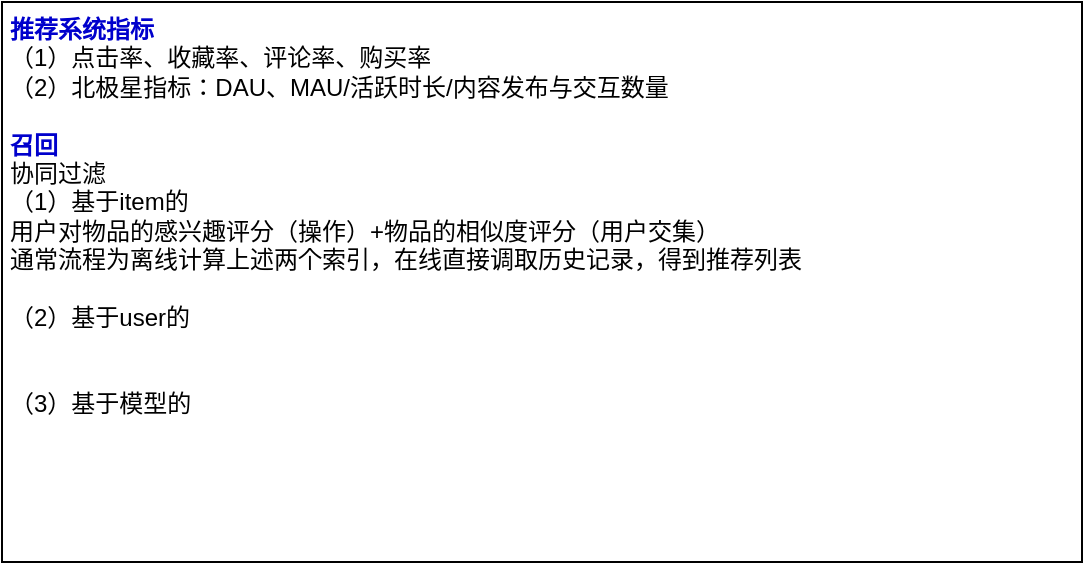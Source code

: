 <mxfile version="24.7.8">
  <diagram name="第 1 页" id="AiaPfwQ8ZB_q4ICawF4f">
    <mxGraphModel dx="1192" dy="433" grid="1" gridSize="10" guides="1" tooltips="1" connect="1" arrows="1" fold="1" page="0" pageScale="1" pageWidth="827" pageHeight="1169" math="0" shadow="0">
      <root>
        <mxCell id="0" />
        <mxCell id="1" parent="0" />
        <mxCell id="HHJjZqQia4V-BNCQ1dfP-1" value="&lt;font color=&quot;#0000cc&quot;&gt;&lt;b&gt;推荐系统指标&lt;/b&gt;&lt;/font&gt;&lt;div&gt;（1）点击率、收藏率、评论率、购买率&lt;/div&gt;&lt;div&gt;（2）北极星指标：DAU、MAU/活跃时长/内容发布与交互数量&lt;/div&gt;&lt;div&gt;&lt;br&gt;&lt;/div&gt;&lt;div&gt;&lt;font color=&quot;#0000cc&quot;&gt;&lt;b&gt;召回&lt;/b&gt;&lt;/font&gt;&lt;/div&gt;&lt;div&gt;协同过滤&lt;/div&gt;&lt;div&gt;（1）基于item的&lt;/div&gt;&lt;div&gt;用户对物品的感兴趣评分（操作）+物品的相似度评分（用户交集）&lt;/div&gt;&lt;div&gt;通常流程为离线计算上述两个索引，在线直接调取历史记录，得到推荐列表&lt;/div&gt;&lt;div&gt;&lt;br&gt;&lt;/div&gt;&lt;div&gt;（2）基于user的&lt;/div&gt;&lt;div&gt;&lt;br&gt;&lt;/div&gt;&lt;div&gt;&lt;br&gt;&lt;/div&gt;&lt;div&gt;（3）基于模型的&lt;/div&gt;" style="rounded=0;whiteSpace=wrap;html=1;align=left;verticalAlign=top;spacingLeft=2;" vertex="1" parent="1">
          <mxGeometry x="-220" y="160" width="540" height="280" as="geometry" />
        </mxCell>
      </root>
    </mxGraphModel>
  </diagram>
</mxfile>
